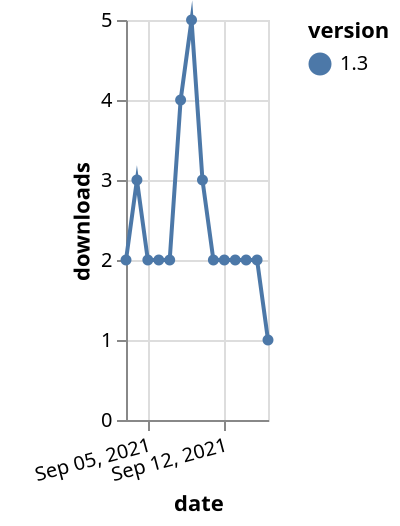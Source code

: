 {"$schema": "https://vega.github.io/schema/vega-lite/v5.json", "description": "A simple bar chart with embedded data.", "data": {"values": [{"date": "2021-09-03", "total": 3996, "delta": 2, "version": "1.3"}, {"date": "2021-09-04", "total": 3999, "delta": 3, "version": "1.3"}, {"date": "2021-09-05", "total": 4001, "delta": 2, "version": "1.3"}, {"date": "2021-09-06", "total": 4003, "delta": 2, "version": "1.3"}, {"date": "2021-09-07", "total": 4005, "delta": 2, "version": "1.3"}, {"date": "2021-09-08", "total": 4009, "delta": 4, "version": "1.3"}, {"date": "2021-09-09", "total": 4014, "delta": 5, "version": "1.3"}, {"date": "2021-09-10", "total": 4017, "delta": 3, "version": "1.3"}, {"date": "2021-09-11", "total": 4019, "delta": 2, "version": "1.3"}, {"date": "2021-09-12", "total": 4021, "delta": 2, "version": "1.3"}, {"date": "2021-09-13", "total": 4023, "delta": 2, "version": "1.3"}, {"date": "2021-09-14", "total": 4025, "delta": 2, "version": "1.3"}, {"date": "2021-09-15", "total": 4027, "delta": 2, "version": "1.3"}, {"date": "2021-09-16", "total": 4028, "delta": 1, "version": "1.3"}]}, "width": "container", "mark": {"type": "line", "point": {"filled": true}}, "encoding": {"x": {"field": "date", "type": "temporal", "timeUnit": "yearmonthdate", "title": "date", "axis": {"labelAngle": -15}}, "y": {"field": "delta", "type": "quantitative", "title": "downloads"}, "color": {"field": "version", "type": "nominal"}, "tooltip": {"field": "delta"}}}